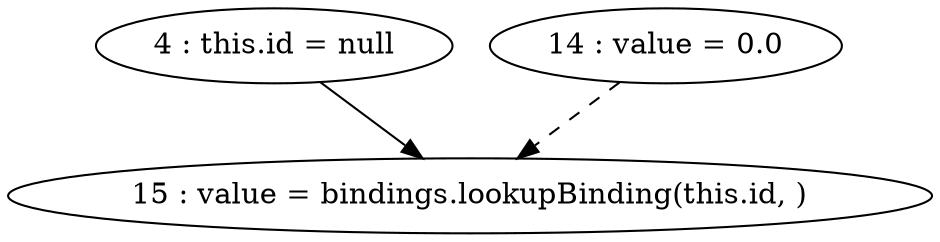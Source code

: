 digraph G {
"4 : this.id = null"
"4 : this.id = null" -> "15 : value = bindings.lookupBinding(this.id, )"
"14 : value = 0.0"
"14 : value = 0.0" -> "15 : value = bindings.lookupBinding(this.id, )" [style=dashed]
"15 : value = bindings.lookupBinding(this.id, )"
}